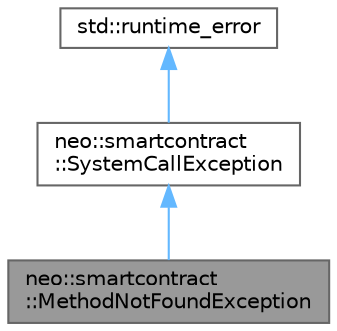 digraph "neo::smartcontract::MethodNotFoundException"
{
 // LATEX_PDF_SIZE
  bgcolor="transparent";
  edge [fontname=Helvetica,fontsize=10,labelfontname=Helvetica,labelfontsize=10];
  node [fontname=Helvetica,fontsize=10,shape=box,height=0.2,width=0.4];
  Node1 [id="Node000001",label="neo::smartcontract\l::MethodNotFoundException",height=0.2,width=0.4,color="gray40", fillcolor="grey60", style="filled", fontcolor="black",tooltip="Exception thrown when a system call is invoked with an invalid method."];
  Node2 -> Node1 [id="edge1_Node000001_Node000002",dir="back",color="steelblue1",style="solid",tooltip=" "];
  Node2 [id="Node000002",label="neo::smartcontract\l::SystemCallException",height=0.2,width=0.4,color="gray40", fillcolor="white", style="filled",URL="$classneo_1_1smartcontract_1_1_system_call_exception.html",tooltip="Exception thrown when a system call fails."];
  Node3 -> Node2 [id="edge2_Node000002_Node000003",dir="back",color="steelblue1",style="solid",tooltip=" "];
  Node3 [id="Node000003",label="std::runtime_error",height=0.2,width=0.4,color="gray40", fillcolor="white", style="filled",tooltip=" "];
}
